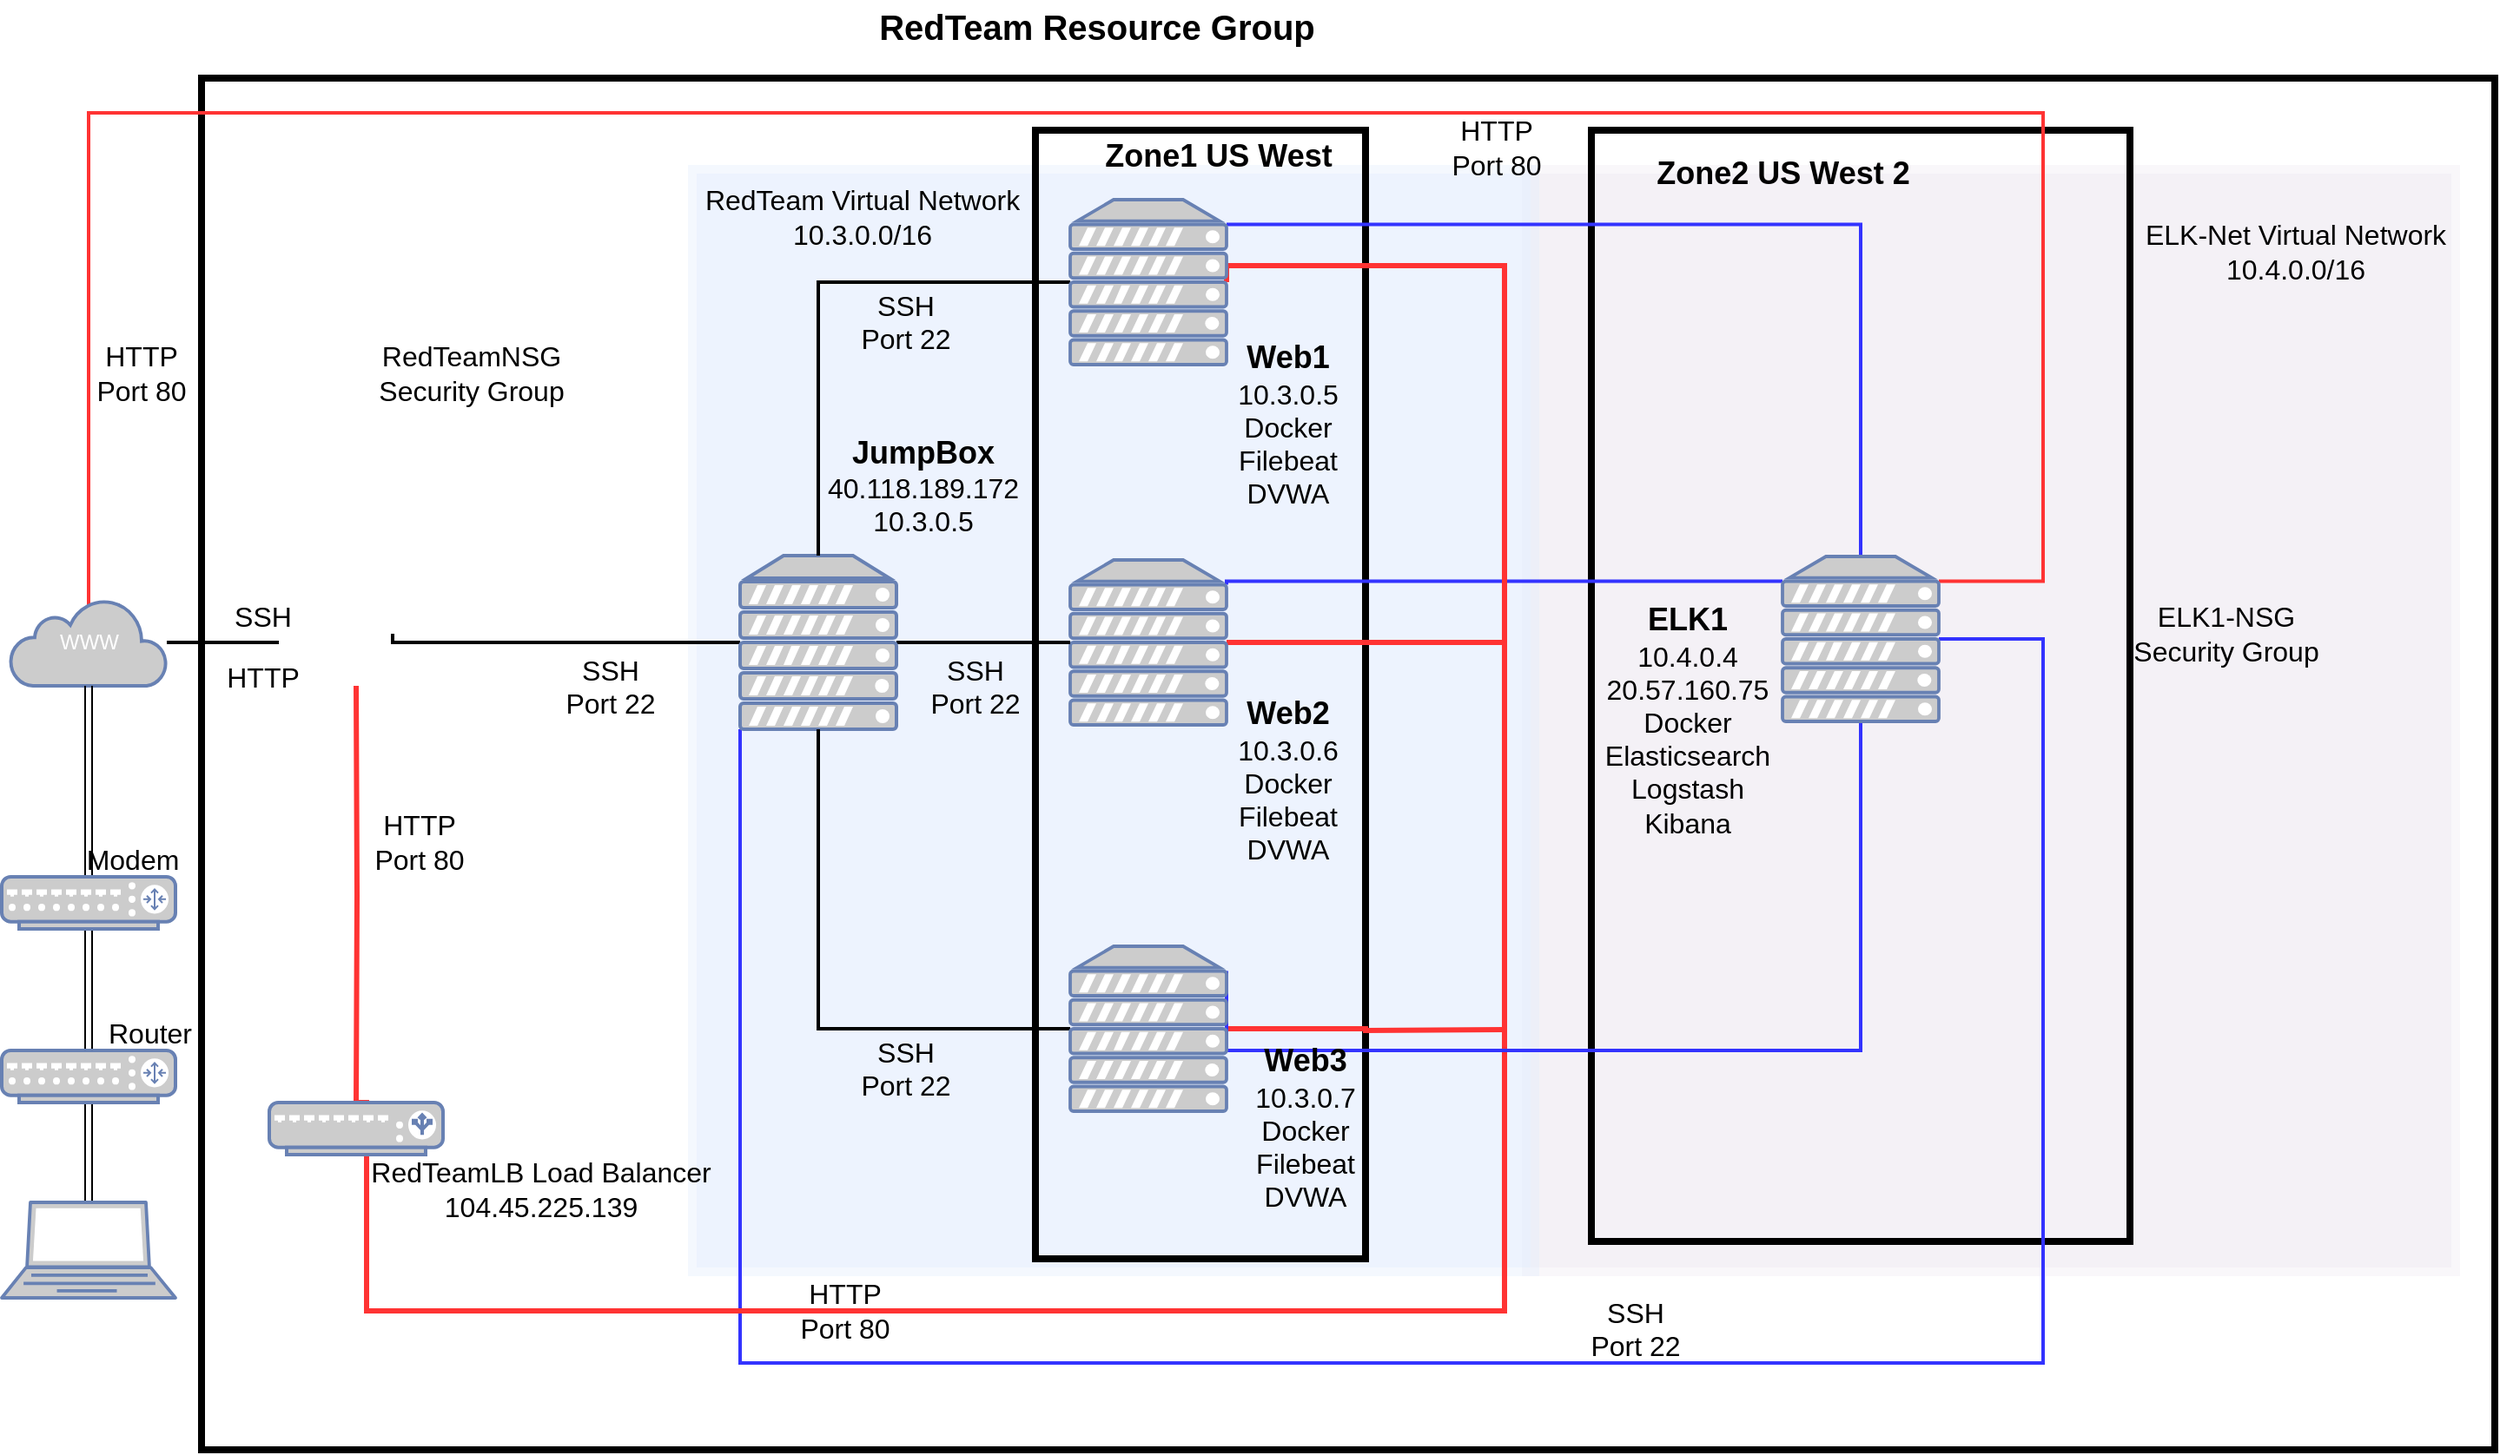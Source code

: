 <mxfile version="13.9.9" type="device"><diagram name="Page-1" id="bfe91b75-5d2c-26a0-9c1d-138518896778"><mxGraphModel dx="2069" dy="2230" grid="1" gridSize="10" guides="1" tooltips="1" connect="1" arrows="1" fold="1" page="1" pageScale="1" pageWidth="1100" pageHeight="850" background="#ffffff" math="0" shadow="0"><root><mxCell id="0"/><mxCell id="1" parent="0"/><mxCell id="fFRL5dcIwr7kc9faqW9q-70" value="" style="rounded=0;whiteSpace=wrap;html=1;fillColor=none;fontFamily=Helvetica;fontSize=16;align=center;strokeWidth=4;" parent="1" vertex="1"><mxGeometry x="180" y="-20" width="1320" height="790" as="geometry"/></mxCell><mxCell id="BhkLtaE9w7VMxmzGK-uF-26" value="" style="shape=ext;double=1;rounded=0;whiteSpace=wrap;html=1;strokeWidth=4;fontSize=20;fillColor=#e1d5e7;strokeColor=none;opacity=20;" vertex="1" parent="1"><mxGeometry x="940" y="30" width="540" height="640" as="geometry"/></mxCell><mxCell id="BhkLtaE9w7VMxmzGK-uF-24" value="" style="shape=ext;double=1;rounded=0;whiteSpace=wrap;html=1;strokeWidth=4;fontSize=20;fillColor=#dae8fc;opacity=30;strokeColor=none;" vertex="1" parent="1"><mxGeometry x="460" y="30" width="490" height="640" as="geometry"/></mxCell><mxCell id="BhkLtaE9w7VMxmzGK-uF-20" value="" style="rounded=0;whiteSpace=wrap;html=1;fillColor=none;fontFamily=Helvetica;fontSize=16;align=center;strokeWidth=4;" vertex="1" parent="1"><mxGeometry x="980" y="10" width="310" height="640" as="geometry"/></mxCell><mxCell id="fFRL5dcIwr7kc9faqW9q-77" value="" style="rounded=0;whiteSpace=wrap;html=1;fillColor=none;fontFamily=Helvetica;fontSize=16;align=center;strokeWidth=4;" parent="1" vertex="1"><mxGeometry x="660" y="10" width="190" height="650" as="geometry"/></mxCell><mxCell id="fFRL5dcIwr7kc9faqW9q-29" style="edgeStyle=none;shape=link;rounded=0;orthogonalLoop=1;jettySize=auto;html=1;" parent="1" source="fFRL5dcIwr7kc9faqW9q-1" target="fFRL5dcIwr7kc9faqW9q-7" edge="1"><mxGeometry relative="1" as="geometry"/></mxCell><mxCell id="fFRL5dcIwr7kc9faqW9q-1" value="" style="fontColor=#0066CC;verticalAlign=top;verticalLabelPosition=bottom;labelPosition=center;align=center;html=1;outlineConnect=0;fillColor=#CCCCCC;strokeColor=#6881B3;gradientColor=none;gradientDirection=north;strokeWidth=2;shape=mxgraph.networks.laptop;" parent="1" vertex="1"><mxGeometry x="65" y="627.5" width="100" height="55" as="geometry"/></mxCell><mxCell id="1bo5u9MNfprgPeEmOp6F-1" style="edgeStyle=orthogonalEdgeStyle;rounded=0;orthogonalLoop=1;jettySize=auto;html=1;endArrow=none;endFill=0;strokeWidth=2;" parent="1" target="fFRL5dcIwr7kc9faqW9q-6" edge="1"><mxGeometry relative="1" as="geometry"><mxPoint x="290" y="300" as="sourcePoint"/><Array as="points"><mxPoint x="360" y="305"/><mxPoint x="360" y="305"/></Array></mxGeometry></mxCell><mxCell id="BhkLtaE9w7VMxmzGK-uF-14" style="edgeStyle=orthogonalEdgeStyle;rounded=0;orthogonalLoop=1;jettySize=auto;html=1;exitX=0.7;exitY=0.07;exitDx=0;exitDy=0;exitPerimeter=0;entryX=1;entryY=0.15;entryDx=0;entryDy=0;entryPerimeter=0;endArrow=none;endFill=0;strokeWidth=2;strokeColor=#FF3333;" edge="1" parent="1" source="fFRL5dcIwr7kc9faqW9q-2" target="1bo5u9MNfprgPeEmOp6F-13"><mxGeometry relative="1" as="geometry"><Array as="points"><mxPoint x="115" y="284"/><mxPoint x="115"/><mxPoint x="1240"/><mxPoint x="1240" y="270"/></Array></mxGeometry></mxCell><mxCell id="fFRL5dcIwr7kc9faqW9q-2" value="WWW" style="html=1;outlineConnect=0;fillColor=#CCCCCC;strokeColor=#6881B3;gradientColor=none;gradientDirection=north;strokeWidth=2;shape=mxgraph.networks.cloud;fontColor=#ffffff;" parent="1" vertex="1"><mxGeometry x="70" y="280" width="90" height="50" as="geometry"/></mxCell><mxCell id="1bo5u9MNfprgPeEmOp6F-46" style="edgeStyle=orthogonalEdgeStyle;rounded=0;orthogonalLoop=1;jettySize=auto;html=1;exitX=1;exitY=0.5;exitDx=0;exitDy=0;exitPerimeter=0;endArrow=none;endFill=0;strokeWidth=3;strokeColor=#FF3333;" parent="1" source="fFRL5dcIwr7kc9faqW9q-4" edge="1"><mxGeometry relative="1" as="geometry"><mxPoint x="930" y="305" as="targetPoint"/></mxGeometry></mxCell><mxCell id="BhkLtaE9w7VMxmzGK-uF-4" style="edgeStyle=orthogonalEdgeStyle;rounded=0;orthogonalLoop=1;jettySize=auto;html=1;exitX=1;exitY=0.15;exitDx=0;exitDy=0;exitPerimeter=0;entryX=0;entryY=0.15;entryDx=0;entryDy=0;entryPerimeter=0;strokeColor=#3333FF;strokeWidth=2;endArrow=none;endFill=0;" edge="1" parent="1" source="fFRL5dcIwr7kc9faqW9q-4" target="1bo5u9MNfprgPeEmOp6F-13"><mxGeometry relative="1" as="geometry"><Array as="points"><mxPoint x="770" y="270"/></Array></mxGeometry></mxCell><mxCell id="fFRL5dcIwr7kc9faqW9q-4" value="" style="fontColor=#0066CC;verticalAlign=top;verticalLabelPosition=bottom;labelPosition=center;align=center;html=1;outlineConnect=0;fillColor=#CCCCCC;strokeColor=#6881B3;gradientColor=none;gradientDirection=north;strokeWidth=2;shape=mxgraph.networks.server;" parent="1" vertex="1"><mxGeometry x="680" y="257.5" width="90" height="95" as="geometry"/></mxCell><mxCell id="1bo5u9MNfprgPeEmOp6F-11" style="edgeStyle=orthogonalEdgeStyle;rounded=0;orthogonalLoop=1;jettySize=auto;html=1;entryX=0;entryY=0.5;entryDx=0;entryDy=0;entryPerimeter=0;endArrow=none;endFill=0;strokeWidth=2;" parent="1" source="fFRL5dcIwr7kc9faqW9q-6" target="fFRL5dcIwr7kc9faqW9q-4" edge="1"><mxGeometry relative="1" as="geometry"/></mxCell><mxCell id="BhkLtaE9w7VMxmzGK-uF-9" style="edgeStyle=orthogonalEdgeStyle;rounded=0;orthogonalLoop=1;jettySize=auto;html=1;exitX=0;exitY=1;exitDx=0;exitDy=0;exitPerimeter=0;entryX=1;entryY=0.5;entryDx=0;entryDy=0;entryPerimeter=0;endArrow=none;endFill=0;strokeColor=#3333FF;strokeWidth=2;" edge="1" parent="1" source="fFRL5dcIwr7kc9faqW9q-6" target="1bo5u9MNfprgPeEmOp6F-13"><mxGeometry relative="1" as="geometry"><Array as="points"><mxPoint x="490" y="720"/><mxPoint x="1240" y="720"/><mxPoint x="1240" y="303"/></Array></mxGeometry></mxCell><mxCell id="fFRL5dcIwr7kc9faqW9q-6" value="" style="fontColor=#0066CC;verticalAlign=top;verticalLabelPosition=bottom;labelPosition=center;align=center;html=1;outlineConnect=0;fillColor=#CCCCCC;strokeColor=#6881B3;gradientColor=none;gradientDirection=north;strokeWidth=2;shape=mxgraph.networks.server;" parent="1" vertex="1"><mxGeometry x="490" y="255" width="90" height="100" as="geometry"/></mxCell><mxCell id="fFRL5dcIwr7kc9faqW9q-28" style="edgeStyle=none;shape=link;rounded=0;orthogonalLoop=1;jettySize=auto;html=1;" parent="1" source="fFRL5dcIwr7kc9faqW9q-7" target="fFRL5dcIwr7kc9faqW9q-13" edge="1"><mxGeometry relative="1" as="geometry"/></mxCell><mxCell id="fFRL5dcIwr7kc9faqW9q-7" value="" style="fontColor=#0066CC;verticalAlign=top;verticalLabelPosition=bottom;labelPosition=center;align=center;html=1;outlineConnect=0;fillColor=#CCCCCC;strokeColor=#6881B3;gradientColor=none;gradientDirection=north;strokeWidth=2;shape=mxgraph.networks.router;" parent="1" vertex="1"><mxGeometry x="65" y="540" width="100" height="30" as="geometry"/></mxCell><mxCell id="1bo5u9MNfprgPeEmOp6F-29" style="edgeStyle=orthogonalEdgeStyle;rounded=0;orthogonalLoop=1;jettySize=auto;html=1;endArrow=none;endFill=0;strokeWidth=3;strokeColor=#FF3333;" parent="1" target="fFRL5dcIwr7kc9faqW9q-10" edge="1"><mxGeometry relative="1" as="geometry"><Array as="points"/><mxPoint x="269" y="330" as="sourcePoint"/></mxGeometry></mxCell><mxCell id="fFRL5dcIwr7kc9faqW9q-27" style="edgeStyle=none;shape=link;rounded=0;orthogonalLoop=1;jettySize=auto;html=1;" parent="1" source="fFRL5dcIwr7kc9faqW9q-13" target="fFRL5dcIwr7kc9faqW9q-2" edge="1"><mxGeometry relative="1" as="geometry"/></mxCell><mxCell id="fFRL5dcIwr7kc9faqW9q-13" value="" style="fontColor=#0066CC;verticalAlign=top;verticalLabelPosition=bottom;labelPosition=center;align=center;html=1;outlineConnect=0;fillColor=#CCCCCC;strokeColor=#6881B3;gradientColor=none;gradientDirection=north;strokeWidth=2;shape=mxgraph.networks.router;" parent="1" vertex="1"><mxGeometry x="65" y="440" width="100" height="30" as="geometry"/></mxCell><mxCell id="1bo5u9MNfprgPeEmOp6F-8" style="edgeStyle=orthogonalEdgeStyle;rounded=0;orthogonalLoop=1;jettySize=auto;html=1;endArrow=none;endFill=0;strokeWidth=2;" parent="1" source="fFRL5dcIwr7kc9faqW9q-42" target="fFRL5dcIwr7kc9faqW9q-6" edge="1"><mxGeometry relative="1" as="geometry"/></mxCell><mxCell id="1bo5u9MNfprgPeEmOp6F-45" style="edgeStyle=orthogonalEdgeStyle;rounded=0;orthogonalLoop=1;jettySize=auto;html=1;exitX=1;exitY=0.5;exitDx=0;exitDy=0;exitPerimeter=0;entryX=0.5;entryY=0;entryDx=0;entryDy=0;entryPerimeter=0;endArrow=none;endFill=0;strokeWidth=3;strokeColor=#FF3333;" parent="1" source="fFRL5dcIwr7kc9faqW9q-42" target="fFRL5dcIwr7kc9faqW9q-10" edge="1"><mxGeometry relative="1" as="geometry"><Array as="points"><mxPoint x="930" y="88"/><mxPoint x="930" y="690"/><mxPoint x="275" y="690"/></Array></mxGeometry></mxCell><mxCell id="BhkLtaE9w7VMxmzGK-uF-3" style="edgeStyle=orthogonalEdgeStyle;rounded=0;orthogonalLoop=1;jettySize=auto;html=1;exitX=1;exitY=0.15;exitDx=0;exitDy=0;exitPerimeter=0;entryX=0.5;entryY=0;entryDx=0;entryDy=0;entryPerimeter=0;strokeWidth=2;strokeColor=#3333FF;endArrow=none;endFill=0;" edge="1" parent="1" source="fFRL5dcIwr7kc9faqW9q-42" target="1bo5u9MNfprgPeEmOp6F-13"><mxGeometry relative="1" as="geometry"/></mxCell><mxCell id="fFRL5dcIwr7kc9faqW9q-42" value="" style="fontColor=#0066CC;verticalAlign=top;verticalLabelPosition=bottom;labelPosition=center;align=center;html=1;outlineConnect=0;fillColor=#CCCCCC;strokeColor=#6881B3;gradientColor=none;gradientDirection=north;strokeWidth=2;shape=mxgraph.networks.server;" parent="1" vertex="1"><mxGeometry x="680" y="50" width="90" height="95" as="geometry"/></mxCell><mxCell id="1bo5u9MNfprgPeEmOp6F-10" style="edgeStyle=orthogonalEdgeStyle;rounded=0;orthogonalLoop=1;jettySize=auto;html=1;endArrow=none;endFill=0;strokeWidth=2;" parent="1" source="fFRL5dcIwr7kc9faqW9q-43" target="fFRL5dcIwr7kc9faqW9q-6" edge="1"><mxGeometry relative="1" as="geometry"/></mxCell><mxCell id="1bo5u9MNfprgPeEmOp6F-50" style="edgeStyle=orthogonalEdgeStyle;rounded=0;orthogonalLoop=1;jettySize=auto;html=1;exitX=1;exitY=0.5;exitDx=0;exitDy=0;exitPerimeter=0;endArrow=none;endFill=0;strokeWidth=3;strokeColor=#FF3333;" parent="1" source="fFRL5dcIwr7kc9faqW9q-43" edge="1"><mxGeometry relative="1" as="geometry"><mxPoint x="930" y="528" as="targetPoint"/></mxGeometry></mxCell><mxCell id="BhkLtaE9w7VMxmzGK-uF-5" style="edgeStyle=orthogonalEdgeStyle;rounded=0;orthogonalLoop=1;jettySize=auto;html=1;exitX=1;exitY=0.15;exitDx=0;exitDy=0;exitPerimeter=0;entryX=0.5;entryY=1;entryDx=0;entryDy=0;entryPerimeter=0;strokeColor=#3333FF;strokeWidth=2;endArrow=none;endFill=0;" edge="1" parent="1" source="fFRL5dcIwr7kc9faqW9q-43" target="1bo5u9MNfprgPeEmOp6F-13"><mxGeometry relative="1" as="geometry"><Array as="points"><mxPoint x="770" y="540"/><mxPoint x="1135" y="540"/></Array></mxGeometry></mxCell><mxCell id="fFRL5dcIwr7kc9faqW9q-43" value="" style="fontColor=#0066CC;verticalAlign=top;verticalLabelPosition=bottom;labelPosition=center;align=center;html=1;outlineConnect=0;fillColor=#CCCCCC;strokeColor=#6881B3;gradientColor=none;gradientDirection=north;strokeWidth=2;shape=mxgraph.networks.server;" parent="1" vertex="1"><mxGeometry x="680" y="480" width="90" height="95" as="geometry"/></mxCell><mxCell id="fFRL5dcIwr7kc9faqW9q-56" value="&lt;div&gt;&lt;b&gt;&lt;font style=&quot;font-size: 18px&quot;&gt;JumpBox&lt;/font&gt;&lt;/b&gt;&lt;/div&gt;&lt;div&gt;40.118.189.172&lt;/div&gt;&lt;div&gt;10.3.0.5&lt;br&gt;&lt;/div&gt;" style="text;html=1;align=center;verticalAlign=middle;resizable=0;points=[];autosize=1;fontSize=16;fontFamily=Helvetica;" parent="1" vertex="1"><mxGeometry x="530" y="185" width="130" height="60" as="geometry"/></mxCell><mxCell id="fFRL5dcIwr7kc9faqW9q-57" value="&lt;div style=&quot;font-size: 18px&quot;&gt;&lt;b&gt;Web1&lt;/b&gt;&lt;/div&gt;&lt;div&gt;10.3.0.5&lt;/div&gt;&lt;div&gt;Docker&lt;br&gt;&lt;/div&gt;&lt;div&gt;Filebeat&lt;br&gt;&lt;/div&gt;&lt;div&gt;DVWA&lt;br&gt;&lt;/div&gt;" style="text;html=1;align=center;verticalAlign=middle;resizable=0;points=[];autosize=1;fontSize=16;fontFamily=Helvetica;" parent="1" vertex="1"><mxGeometry x="770" y="130" width="70" height="100" as="geometry"/></mxCell><mxCell id="fFRL5dcIwr7kc9faqW9q-63" value="Router" style="text;html=1;align=center;verticalAlign=middle;resizable=0;points=[];autosize=1;fontSize=16;fontFamily=Helvetica;" parent="1" vertex="1"><mxGeometry x="120" y="520" width="60" height="20" as="geometry"/></mxCell><mxCell id="fFRL5dcIwr7kc9faqW9q-64" value="Modem" style="text;html=1;align=center;verticalAlign=middle;resizable=0;points=[];autosize=1;fontSize=16;fontFamily=Helvetica;" parent="1" vertex="1"><mxGeometry x="105" y="420" width="70" height="20" as="geometry"/></mxCell><mxCell id="fFRL5dcIwr7kc9faqW9q-65" value="SSH" style="text;html=1;align=center;verticalAlign=middle;resizable=0;points=[];autosize=1;fontSize=16;fontFamily=Helvetica;" parent="1" vertex="1"><mxGeometry x="190" y="280" width="50" height="20" as="geometry"/></mxCell><mxCell id="fFRL5dcIwr7kc9faqW9q-66" value="Zone1 US West" style="text;html=1;align=center;verticalAlign=middle;resizable=0;points=[];autosize=1;fontSize=18;fontFamily=Helvetica;fontStyle=1" parent="1" vertex="1"><mxGeometry x="690" y="10" width="150" height="30" as="geometry"/></mxCell><mxCell id="fFRL5dcIwr7kc9faqW9q-68" value="&lt;div&gt;SSH&lt;/div&gt;&lt;div&gt;Port 22&lt;/div&gt;&lt;div&gt;&lt;br&gt;&lt;/div&gt;" style="text;html=1;align=center;verticalAlign=middle;resizable=0;points=[];autosize=1;fontSize=16;fontFamily=Helvetica;" parent="1" vertex="1"><mxGeometry x="550" y="100" width="70" height="60" as="geometry"/></mxCell><mxCell id="fFRL5dcIwr7kc9faqW9q-71" value="RedTeam Resource Group" style="text;html=1;align=center;verticalAlign=middle;resizable=0;points=[];autosize=1;fontSize=20;fontFamily=Helvetica;fontStyle=1" parent="1" vertex="1"><mxGeometry x="560" y="-65" width="270" height="30" as="geometry"/></mxCell><mxCell id="fFRL5dcIwr7kc9faqW9q-76" value="&lt;div&gt;RedTeam Virtual Network&lt;/div&gt;&lt;div&gt;10.3.0.0/16&lt;br&gt;&lt;/div&gt;" style="text;html=1;align=center;verticalAlign=middle;resizable=0;points=[];autosize=1;fontSize=16;fontFamily=Helvetica;" parent="1" vertex="1"><mxGeometry x="460" y="40" width="200" height="40" as="geometry"/></mxCell><mxCell id="1bo5u9MNfprgPeEmOp6F-13" value="" style="fontColor=#0066CC;verticalAlign=top;verticalLabelPosition=bottom;labelPosition=center;align=center;html=1;outlineConnect=0;fillColor=#CCCCCC;strokeColor=#6881B3;gradientColor=none;gradientDirection=north;strokeWidth=2;shape=mxgraph.networks.server;" parent="1" vertex="1"><mxGeometry x="1090" y="255.5" width="90" height="95" as="geometry"/></mxCell><mxCell id="1bo5u9MNfprgPeEmOp6F-14" value="&lt;div style=&quot;font-size: 18px&quot;&gt;&lt;b&gt;Web2&lt;/b&gt;&lt;/div&gt;&lt;div&gt;10.3.0.6&lt;/div&gt;&lt;div&gt;Docker&lt;br&gt;&lt;/div&gt;&lt;div&gt;Filebeat&lt;br&gt;&lt;/div&gt;&lt;div&gt;DVWA&lt;br&gt;&lt;/div&gt;" style="text;html=1;align=center;verticalAlign=middle;resizable=0;points=[];autosize=1;fontSize=16;fontFamily=Helvetica;" parent="1" vertex="1"><mxGeometry x="770" y="335" width="70" height="100" as="geometry"/></mxCell><mxCell id="1bo5u9MNfprgPeEmOp6F-15" value="&lt;div style=&quot;font-size: 18px&quot;&gt;&lt;b&gt;ELK1&lt;/b&gt;&lt;br&gt;&lt;/div&gt;&lt;div&gt;10.4.0.4&lt;/div&gt;&lt;div&gt;20.57.160.75&lt;br&gt;&lt;/div&gt;&lt;div&gt;Docker&lt;br&gt;&lt;/div&gt;&lt;div&gt;Elasticsearch&lt;/div&gt;&lt;div&gt;&lt;span&gt;Logstash&lt;/span&gt;&lt;/div&gt;&lt;div&gt;&lt;span&gt;Kibana&lt;/span&gt;&lt;br&gt;&lt;/div&gt;" style="text;html=1;align=center;verticalAlign=middle;resizable=0;points=[];autosize=1;fontSize=16;fontFamily=Helvetica;" parent="1" vertex="1"><mxGeometry x="980" y="280" width="110" height="140" as="geometry"/></mxCell><mxCell id="1bo5u9MNfprgPeEmOp6F-16" value="&lt;div style=&quot;font-size: 18px&quot;&gt;&lt;b&gt;Web3&lt;/b&gt;&lt;/div&gt;&lt;div&gt;10.3.0.7&lt;/div&gt;&lt;div&gt;Docker&lt;br&gt;&lt;/div&gt;&lt;div&gt;Filebeat&lt;br&gt;&lt;/div&gt;&lt;div&gt;DVWA&lt;br&gt;&lt;/div&gt;" style="text;html=1;align=center;verticalAlign=middle;resizable=0;points=[];autosize=1;fontSize=16;fontFamily=Helvetica;" parent="1" vertex="1"><mxGeometry x="780" y="535" width="70" height="100" as="geometry"/></mxCell><mxCell id="1bo5u9MNfprgPeEmOp6F-21" value="&lt;div&gt;SSH&lt;/div&gt;&lt;div&gt;Port 22&lt;/div&gt;&lt;div&gt;&lt;br&gt;&lt;/div&gt;" style="text;html=1;align=center;verticalAlign=middle;resizable=0;points=[];autosize=1;fontSize=16;fontFamily=Helvetica;" parent="1" vertex="1"><mxGeometry x="550" y="530" width="70" height="60" as="geometry"/></mxCell><mxCell id="1bo5u9MNfprgPeEmOp6F-22" value="&lt;div&gt;SSH&lt;/div&gt;&lt;div&gt;Port 22&lt;/div&gt;&lt;div&gt;&lt;br&gt;&lt;/div&gt;" style="text;html=1;align=center;verticalAlign=middle;resizable=0;points=[];autosize=1;fontSize=16;fontFamily=Helvetica;" parent="1" vertex="1"><mxGeometry x="590" y="310" width="70" height="60" as="geometry"/></mxCell><mxCell id="1bo5u9MNfprgPeEmOp6F-23" value="&lt;div&gt;SSH&lt;/div&gt;&lt;div&gt;Port 22&lt;/div&gt;&lt;div&gt;&lt;br&gt;&lt;/div&gt;" style="text;html=1;align=center;verticalAlign=middle;resizable=0;points=[];autosize=1;fontSize=16;fontFamily=Helvetica;" parent="1" vertex="1"><mxGeometry x="380" y="310" width="70" height="60" as="geometry"/></mxCell><mxCell id="1bo5u9MNfprgPeEmOp6F-25" value="&lt;div&gt;ELK1-NSG&lt;/div&gt;&lt;div&gt;Security Group&lt;br&gt;&lt;/div&gt;&lt;div&gt;&lt;/div&gt;" style="text;html=1;align=center;verticalAlign=middle;resizable=0;points=[];autosize=1;fontSize=16;fontFamily=Helvetica;" parent="1" vertex="1"><mxGeometry x="1280" y="279.5" width="130" height="40" as="geometry"/></mxCell><mxCell id="1bo5u9MNfprgPeEmOp6F-26" value="" style="shape=image;html=1;verticalAlign=top;verticalLabelPosition=bottom;labelBackgroundColor=#ffffff;imageAspect=0;aspect=fixed;image=https://cdn0.iconfinder.com/data/icons/expenses-vs-income/30/__insurance_shield_protection_safety-128.png;connectable=0;" parent="1" vertex="1"><mxGeometry x="1200" y="254.5" width="90" height="90" as="geometry"/></mxCell><mxCell id="fFRL5dcIwr7kc9faqW9q-79" value="&lt;div&gt;RedTeamLB Load Balancer&lt;/div&gt;&lt;div&gt;104.45.225.139&lt;br&gt;&lt;/div&gt;" style="text;html=1;align=center;verticalAlign=middle;resizable=0;points=[];autosize=1;fontSize=16;fontFamily=Helvetica;" parent="1" vertex="1"><mxGeometry x="270" y="600" width="210" height="40" as="geometry"/></mxCell><mxCell id="fFRL5dcIwr7kc9faqW9q-10" value="" style="fontColor=#0066CC;verticalAlign=top;verticalLabelPosition=bottom;labelPosition=center;align=center;html=1;outlineConnect=0;fillColor=#CCCCCC;strokeColor=#6881B3;gradientColor=none;gradientDirection=north;strokeWidth=2;shape=mxgraph.networks.load_balancer;" parent="1" vertex="1"><mxGeometry x="219" y="570" width="100" height="30" as="geometry"/></mxCell><mxCell id="BhkLtaE9w7VMxmzGK-uF-8" value="HTTP&lt;br&gt;Port 80&lt;br&gt;" style="text;html=1;align=center;verticalAlign=middle;resizable=0;points=[];autosize=1;fontSize=16;fontFamily=Helvetica;" vertex="1" parent="1"><mxGeometry x="269.5" y="400" width="70" height="40" as="geometry"/></mxCell><mxCell id="BhkLtaE9w7VMxmzGK-uF-13" value="&lt;div&gt;SSH&lt;/div&gt;&lt;div&gt;Port 22&lt;/div&gt;&lt;div&gt;&lt;br&gt;&lt;/div&gt;" style="text;html=1;align=center;verticalAlign=middle;resizable=0;points=[];autosize=1;fontSize=16;fontFamily=Helvetica;" vertex="1" parent="1"><mxGeometry x="970" y="680" width="70" height="60" as="geometry"/></mxCell><mxCell id="BhkLtaE9w7VMxmzGK-uF-17" value="HTTP&lt;br&gt;Port 80&lt;br&gt;" style="text;html=1;align=center;verticalAlign=middle;resizable=0;points=[];autosize=1;fontSize=16;fontFamily=Helvetica;connectable=0;" vertex="1" parent="1"><mxGeometry x="890" width="70" height="40" as="geometry"/></mxCell><mxCell id="BhkLtaE9w7VMxmzGK-uF-19" value="HTTP&lt;br&gt;Port 80&lt;br&gt;" style="text;html=1;align=center;verticalAlign=middle;resizable=0;points=[];autosize=1;fontSize=16;fontFamily=Helvetica;" vertex="1" parent="1"><mxGeometry x="110" y="130" width="70" height="40" as="geometry"/></mxCell><mxCell id="BhkLtaE9w7VMxmzGK-uF-22" value="HTTP&lt;br&gt;Port 80&lt;br&gt;" style="text;html=1;align=center;verticalAlign=middle;resizable=0;points=[];autosize=1;fontSize=16;fontFamily=Helvetica;connectable=0;" vertex="1" parent="1"><mxGeometry x="515" y="670" width="70" height="40" as="geometry"/></mxCell><mxCell id="BhkLtaE9w7VMxmzGK-uF-23" value="Zone2 US West 2" style="text;html=1;align=center;verticalAlign=middle;resizable=0;points=[];autosize=1;fontSize=18;fontFamily=Helvetica;fontStyle=1" vertex="1" parent="1"><mxGeometry x="1010" y="20" width="160" height="30" as="geometry"/></mxCell><mxCell id="BhkLtaE9w7VMxmzGK-uF-28" value="&lt;div&gt;ELK-Net Virtual Network&lt;/div&gt;&lt;div&gt;10.4.0.0/16&lt;br&gt;&lt;/div&gt;" style="text;html=1;align=center;verticalAlign=middle;resizable=0;points=[];autosize=1;fontSize=16;fontFamily=Helvetica;" vertex="1" parent="1"><mxGeometry x="1290" y="60" width="190" height="40" as="geometry"/></mxCell><mxCell id="fFRL5dcIwr7kc9faqW9q-9" value="" style="shape=image;html=1;verticalAlign=top;verticalLabelPosition=bottom;labelBackgroundColor=#ffffff;imageAspect=0;aspect=fixed;image=https://cdn0.iconfinder.com/data/icons/expenses-vs-income/30/__insurance_shield_protection_safety-128.png;connectable=0;" parent="1" vertex="1"><mxGeometry x="224.5" y="266" width="89" height="89" as="geometry"/></mxCell><mxCell id="BhkLtaE9w7VMxmzGK-uF-29" style="edgeStyle=orthogonalEdgeStyle;rounded=0;orthogonalLoop=1;jettySize=auto;html=1;endArrow=none;endFill=0;strokeWidth=2;" edge="1" parent="1" source="fFRL5dcIwr7kc9faqW9q-2" target="fFRL5dcIwr7kc9faqW9q-9"><mxGeometry relative="1" as="geometry"><mxPoint x="160" y="305" as="sourcePoint"/><mxPoint x="490" y="305" as="targetPoint"/><Array as="points"><mxPoint x="240" y="305"/><mxPoint x="240" y="305"/></Array></mxGeometry></mxCell><mxCell id="fFRL5dcIwr7kc9faqW9q-62" value="&lt;div&gt;RedTeamNSG&lt;/div&gt;&lt;div&gt;Security Group&lt;br&gt;&lt;/div&gt;&lt;div&gt;&lt;/div&gt;" style="text;html=1;align=center;verticalAlign=middle;resizable=0;points=[];autosize=1;fontSize=16;fontFamily=Helvetica;" parent="1" vertex="1"><mxGeometry x="270" y="130" width="130" height="40" as="geometry"/></mxCell><mxCell id="BhkLtaE9w7VMxmzGK-uF-31" value="HTTP" style="text;html=1;align=center;verticalAlign=middle;resizable=0;points=[];autosize=1;fontSize=16;fontFamily=Helvetica;" vertex="1" parent="1"><mxGeometry x="185" y="315" width="60" height="20" as="geometry"/></mxCell></root></mxGraphModel></diagram></mxfile>
